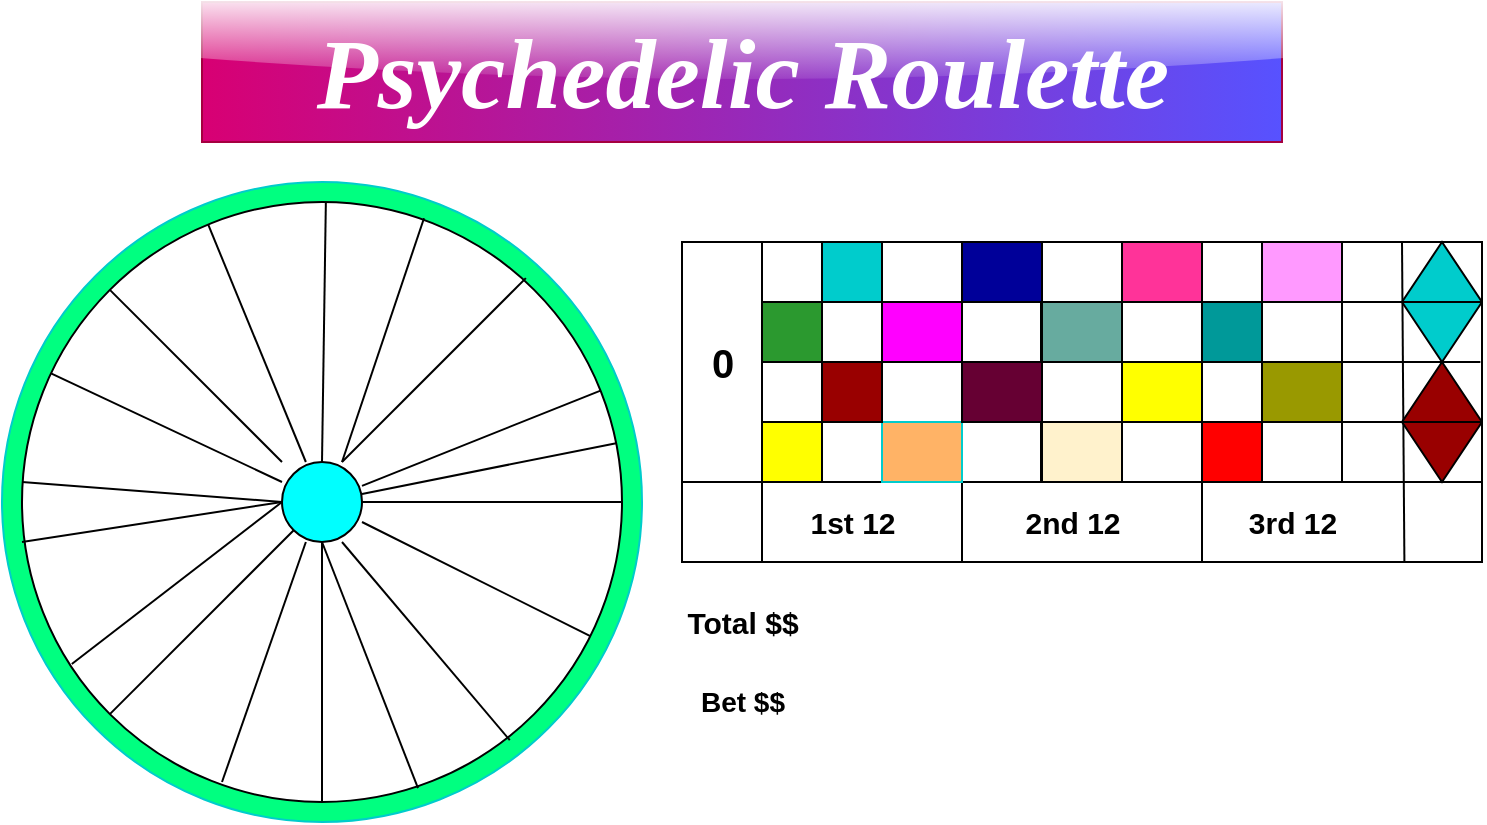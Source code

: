 <mxfile version="13.6.0" type="device"><diagram id="T4PmlgvzPi-wv-dJXNse" name="Page-1"><mxGraphModel dx="786" dy="771" grid="1" gridSize="10" guides="0" tooltips="1" connect="1" arrows="0" fold="1" page="1" pageScale="1" pageWidth="850" pageHeight="1100" math="0" shadow="0"><root><mxCell id="0"/><mxCell id="1" parent="0"/><mxCell id="gjBHHSIltC_H-LAi27om-77" value="" style="ellipse;whiteSpace=wrap;html=1;aspect=fixed;strokeColor=#00CCCC;fillColor=#00FF80;" vertex="1" parent="1"><mxGeometry x="20" y="130" width="320" height="320" as="geometry"/></mxCell><mxCell id="gjBHHSIltC_H-LAi27om-1" value="" style="ellipse;whiteSpace=wrap;html=1;aspect=fixed;" vertex="1" parent="1"><mxGeometry x="30" y="140" width="300" height="300" as="geometry"/></mxCell><mxCell id="gjBHHSIltC_H-LAi27om-2" value="&lt;span style=&quot;color: rgba(0 , 0 , 0 , 0) ; font-family: monospace ; font-size: 0px&quot;&gt;%3CmxGraphModel%3E%3Croot%3E%3CmxCell%20id%3D%220%22%2F%3E%3CmxCell%20id%3D%221%22%20parent%3D%220%22%2F%3E%3CmxCell%20id%3D%222%22%20value%3D%22%22%20style%3D%22endArrow%3Dnone%3Bhtml%3D1%3B%22%20edge%3D%221%22%20parent%3D%221%22%3E%3CmxGeometry%20width%3D%2250%22%20height%3D%2250%22%20relative%3D%221%22%20as%3D%22geometry%22%3E%3CmxPoint%20x%3D%22600%22%20y%3D%22320%22%20as%3D%22sourcePoint%22%2F%3E%3CmxPoint%20x%3D%22600%22%20y%3D%22160%22%20as%3D%22targetPoint%22%2F%3E%3C%2FmxGeometry%3E%3C%2FmxCell%3E%3C%2Froot%3E%3C%2FmxGraphModel%3E&lt;/span&gt;" style="rounded=0;whiteSpace=wrap;html=1;" vertex="1" parent="1"><mxGeometry x="360" y="160" width="400" height="160" as="geometry"/></mxCell><mxCell id="gjBHHSIltC_H-LAi27om-3" value="" style="endArrow=none;html=1;entryX=1;entryY=0.75;entryDx=0;entryDy=0;" edge="1" parent="1" target="gjBHHSIltC_H-LAi27om-2"><mxGeometry width="50" height="50" relative="1" as="geometry"><mxPoint x="360" y="280" as="sourcePoint"/><mxPoint x="710" y="280" as="targetPoint"/></mxGeometry></mxCell><mxCell id="gjBHHSIltC_H-LAi27om-4" value="" style="endArrow=none;html=1;" edge="1" parent="1"><mxGeometry width="50" height="50" relative="1" as="geometry"><mxPoint x="620" y="320" as="sourcePoint"/><mxPoint x="620" y="160" as="targetPoint"/></mxGeometry></mxCell><mxCell id="gjBHHSIltC_H-LAi27om-5" value="" style="endArrow=none;html=1;" edge="1" parent="1"><mxGeometry width="50" height="50" relative="1" as="geometry"><mxPoint x="500" y="320" as="sourcePoint"/><mxPoint x="500" y="160" as="targetPoint"/></mxGeometry></mxCell><mxCell id="gjBHHSIltC_H-LAi27om-6" value="" style="endArrow=none;html=1;" edge="1" parent="1"><mxGeometry width="50" height="50" relative="1" as="geometry"><mxPoint x="400" y="320" as="sourcePoint"/><mxPoint x="400" y="160" as="targetPoint"/></mxGeometry></mxCell><mxCell id="gjBHHSIltC_H-LAi27om-7" value="" style="endArrow=none;html=1;" edge="1" parent="1"><mxGeometry width="50" height="50" relative="1" as="geometry"><mxPoint x="690" y="280" as="sourcePoint"/><mxPoint x="690" y="160" as="targetPoint"/></mxGeometry></mxCell><mxCell id="gjBHHSIltC_H-LAi27om-18" value="" style="endArrow=none;html=1;" edge="1" parent="1"><mxGeometry width="50" height="50" relative="1" as="geometry"><mxPoint x="650" y="280" as="sourcePoint"/><mxPoint x="650" y="160" as="targetPoint"/></mxGeometry></mxCell><mxCell id="gjBHHSIltC_H-LAi27om-19" value="" style="endArrow=none;html=1;" edge="1" parent="1"><mxGeometry width="50" height="50" relative="1" as="geometry"><mxPoint x="580" y="280" as="sourcePoint"/><mxPoint x="580" y="160" as="targetPoint"/></mxGeometry></mxCell><mxCell id="gjBHHSIltC_H-LAi27om-20" value="" style="endArrow=none;html=1;" edge="1" parent="1"><mxGeometry width="50" height="50" relative="1" as="geometry"><mxPoint x="539.5" y="280" as="sourcePoint"/><mxPoint x="539.5" y="160" as="targetPoint"/></mxGeometry></mxCell><mxCell id="gjBHHSIltC_H-LAi27om-21" value="" style="endArrow=none;html=1;" edge="1" parent="1"><mxGeometry width="50" height="50" relative="1" as="geometry"><mxPoint x="430" y="280" as="sourcePoint"/><mxPoint x="430" y="160" as="targetPoint"/></mxGeometry></mxCell><mxCell id="gjBHHSIltC_H-LAi27om-22" value="" style="endArrow=none;html=1;" edge="1" parent="1"><mxGeometry width="50" height="50" relative="1" as="geometry"><mxPoint x="460" y="280" as="sourcePoint"/><mxPoint x="460" y="160" as="targetPoint"/></mxGeometry></mxCell><mxCell id="gjBHHSIltC_H-LAi27om-23" value="" style="endArrow=none;html=1;" edge="1" parent="1"><mxGeometry width="50" height="50" relative="1" as="geometry"><mxPoint x="400" y="250" as="sourcePoint"/><mxPoint x="720" y="250" as="targetPoint"/></mxGeometry></mxCell><mxCell id="gjBHHSIltC_H-LAi27om-24" value="" style="endArrow=none;html=1;" edge="1" parent="1"><mxGeometry width="50" height="50" relative="1" as="geometry"><mxPoint x="400" y="190" as="sourcePoint"/><mxPoint x="720" y="190" as="targetPoint"/></mxGeometry></mxCell><mxCell id="gjBHHSIltC_H-LAi27om-25" value="" style="endArrow=none;html=1;entryX=0.998;entryY=0.375;entryDx=0;entryDy=0;entryPerimeter=0;" edge="1" parent="1" target="gjBHHSIltC_H-LAi27om-2"><mxGeometry width="50" height="50" relative="1" as="geometry"><mxPoint x="400" y="220" as="sourcePoint"/><mxPoint x="720" y="220" as="targetPoint"/></mxGeometry></mxCell><mxCell id="gjBHHSIltC_H-LAi27om-26" value="" style="endArrow=none;html=1;exitX=0.903;exitY=1;exitDx=0;exitDy=0;exitPerimeter=0;" edge="1" parent="1" source="gjBHHSIltC_H-LAi27om-2"><mxGeometry width="50" height="50" relative="1" as="geometry"><mxPoint x="720" y="280" as="sourcePoint"/><mxPoint x="720" y="160" as="targetPoint"/></mxGeometry></mxCell><mxCell id="gjBHHSIltC_H-LAi27om-28" value="" style="endArrow=none;html=1;entryX=0;entryY=1;entryDx=0;entryDy=0;" edge="1" parent="1" source="gjBHHSIltC_H-LAi27om-1" target="gjBHHSIltC_H-LAi27om-27"><mxGeometry width="50" height="50" relative="1" as="geometry"><mxPoint x="110" y="360" as="sourcePoint"/><mxPoint x="160" y="310" as="targetPoint"/></mxGeometry></mxCell><mxCell id="gjBHHSIltC_H-LAi27om-29" value="" style="endArrow=none;html=1;entryX=0;entryY=1;entryDx=0;entryDy=0;exitX=0.083;exitY=0.77;exitDx=0;exitDy=0;exitPerimeter=0;" edge="1" parent="1" source="gjBHHSIltC_H-LAi27om-1"><mxGeometry width="50" height="50" relative="1" as="geometry"><mxPoint x="68.074" y="381.926" as="sourcePoint"/><mxPoint x="159.998" y="290.002" as="targetPoint"/></mxGeometry></mxCell><mxCell id="gjBHHSIltC_H-LAi27om-30" value="" style="endArrow=none;html=1;entryX=0;entryY=1;entryDx=0;entryDy=0;" edge="1" parent="1" source="gjBHHSIltC_H-LAi27om-1"><mxGeometry width="50" height="50" relative="1" as="geometry"><mxPoint x="48.07" y="320" as="sourcePoint"/><mxPoint x="159.998" y="280.002" as="targetPoint"/></mxGeometry></mxCell><mxCell id="gjBHHSIltC_H-LAi27om-31" value="" style="endArrow=none;html=1;entryX=0;entryY=1;entryDx=0;entryDy=0;" edge="1" parent="1"><mxGeometry width="50" height="50" relative="1" as="geometry"><mxPoint x="190.004" y="269.996" as="sourcePoint"/><mxPoint x="281.928" y="178.072" as="targetPoint"/></mxGeometry></mxCell><mxCell id="gjBHHSIltC_H-LAi27om-32" value="" style="endArrow=none;html=1;" edge="1" parent="1" target="gjBHHSIltC_H-LAi27om-1"><mxGeometry width="50" height="50" relative="1" as="geometry"><mxPoint x="200" y="300" as="sourcePoint"/><mxPoint x="291.928" y="218.072" as="targetPoint"/></mxGeometry></mxCell><mxCell id="gjBHHSIltC_H-LAi27om-33" value="" style="endArrow=none;html=1;entryX=0;entryY=1;entryDx=0;entryDy=0;exitX=0.5;exitY=0;exitDx=0;exitDy=0;" edge="1" parent="1" source="gjBHHSIltC_H-LAi27om-27"><mxGeometry width="50" height="50" relative="1" as="geometry"><mxPoint x="90.004" y="231.926" as="sourcePoint"/><mxPoint x="181.928" y="140.002" as="targetPoint"/></mxGeometry></mxCell><mxCell id="gjBHHSIltC_H-LAi27om-34" value="" style="endArrow=none;html=1;entryX=0;entryY=1;entryDx=0;entryDy=0;" edge="1" parent="1" source="gjBHHSIltC_H-LAi27om-1"><mxGeometry width="50" height="50" relative="1" as="geometry"><mxPoint x="90" y="180" as="sourcePoint"/><mxPoint x="171.928" y="270.002" as="targetPoint"/></mxGeometry></mxCell><mxCell id="gjBHHSIltC_H-LAi27om-35" value="" style="endArrow=none;html=1;entryX=0.813;entryY=0.897;entryDx=0;entryDy=0;entryPerimeter=0;" edge="1" parent="1" target="gjBHHSIltC_H-LAi27om-1"><mxGeometry width="50" height="50" relative="1" as="geometry"><mxPoint x="190" y="310" as="sourcePoint"/><mxPoint x="282" y="408.07" as="targetPoint"/></mxGeometry></mxCell><mxCell id="gjBHHSIltC_H-LAi27om-36" value="" style="endArrow=none;html=1;entryX=0;entryY=1;entryDx=0;entryDy=0;" edge="1" parent="1"><mxGeometry width="50" height="50" relative="1" as="geometry"><mxPoint x="130" y="430" as="sourcePoint"/><mxPoint x="171.928" y="310.002" as="targetPoint"/></mxGeometry></mxCell><mxCell id="gjBHHSIltC_H-LAi27om-37" value="" style="endArrow=none;html=1;" edge="1" parent="1"><mxGeometry width="50" height="50" relative="1" as="geometry"><mxPoint x="30" y="280" as="sourcePoint"/><mxPoint x="160" y="290" as="targetPoint"/></mxGeometry></mxCell><mxCell id="gjBHHSIltC_H-LAi27om-38" value="" style="endArrow=none;html=1;entryX=0.66;entryY=0.977;entryDx=0;entryDy=0;entryPerimeter=0;" edge="1" parent="1" target="gjBHHSIltC_H-LAi27om-1"><mxGeometry width="50" height="50" relative="1" as="geometry"><mxPoint x="180.004" y="309.996" as="sourcePoint"/><mxPoint x="250" y="428.07" as="targetPoint"/></mxGeometry></mxCell><mxCell id="gjBHHSIltC_H-LAi27om-39" value="" style="endArrow=none;html=1;" edge="1" parent="1" target="gjBHHSIltC_H-LAi27om-1"><mxGeometry width="50" height="50" relative="1" as="geometry"><mxPoint x="200.004" y="281.926" as="sourcePoint"/><mxPoint x="291.928" y="190.002" as="targetPoint"/></mxGeometry></mxCell><mxCell id="gjBHHSIltC_H-LAi27om-40" value="" style="endArrow=none;html=1;entryX=0.5;entryY=1;entryDx=0;entryDy=0;" edge="1" parent="1" target="gjBHHSIltC_H-LAi27om-27"><mxGeometry width="50" height="50" relative="1" as="geometry"><mxPoint x="180" y="440" as="sourcePoint"/><mxPoint x="211.928" y="330.002" as="targetPoint"/></mxGeometry></mxCell><mxCell id="gjBHHSIltC_H-LAi27om-41" value="" style="endArrow=none;html=1;" edge="1" parent="1" target="gjBHHSIltC_H-LAi27om-1"><mxGeometry width="50" height="50" relative="1" as="geometry"><mxPoint x="200.004" y="285.966" as="sourcePoint"/><mxPoint x="291.928" y="194.042" as="targetPoint"/></mxGeometry></mxCell><mxCell id="gjBHHSIltC_H-LAi27om-42" value="" style="endArrow=none;html=1;entryX=0.67;entryY=0.027;entryDx=0;entryDy=0;entryPerimeter=0;" edge="1" parent="1" target="gjBHHSIltC_H-LAi27om-1"><mxGeometry width="50" height="50" relative="1" as="geometry"><mxPoint x="190" y="270" as="sourcePoint"/><mxPoint x="230" y="160" as="targetPoint"/></mxGeometry></mxCell><mxCell id="gjBHHSIltC_H-LAi27om-43" value="1st 12" style="text;html=1;resizable=0;autosize=1;align=center;verticalAlign=middle;points=[];fillColor=none;strokeColor=none;rounded=0;fontStyle=1;fontSize=15;" vertex="1" parent="1"><mxGeometry x="415" y="290" width="60" height="20" as="geometry"/></mxCell><mxCell id="gjBHHSIltC_H-LAi27om-44" value="2nd 12" style="text;html=1;resizable=0;autosize=1;align=center;verticalAlign=middle;points=[];fillColor=none;strokeColor=none;rounded=0;fontStyle=1;fontSize=15;" vertex="1" parent="1"><mxGeometry x="525" y="290" width="60" height="20" as="geometry"/></mxCell><mxCell id="gjBHHSIltC_H-LAi27om-46" value="3rd 12" style="text;html=1;resizable=0;autosize=1;align=center;verticalAlign=middle;points=[];fillColor=none;strokeColor=none;rounded=0;fontStyle=1;fontSize=15;" vertex="1" parent="1"><mxGeometry x="635" y="290" width="60" height="20" as="geometry"/></mxCell><mxCell id="gjBHHSIltC_H-LAi27om-47" value="" style="shape=sortShape;perimeter=rhombusPerimeter;whiteSpace=wrap;html=1;fillColor=#00CCCC;" vertex="1" parent="1"><mxGeometry x="720" y="160" width="40" height="60" as="geometry"/></mxCell><mxCell id="gjBHHSIltC_H-LAi27om-49" value="" style="shape=sortShape;perimeter=rhombusPerimeter;whiteSpace=wrap;html=1;fillColor=#990000;" vertex="1" parent="1"><mxGeometry x="720" y="220" width="40" height="60" as="geometry"/></mxCell><mxCell id="gjBHHSIltC_H-LAi27om-50" value="" style="endArrow=none;html=1;" edge="1" parent="1" target="gjBHHSIltC_H-LAi27om-1"><mxGeometry width="50" height="50" relative="1" as="geometry"><mxPoint x="200" y="290" as="sourcePoint"/><mxPoint x="314.164" y="347.082" as="targetPoint"/></mxGeometry></mxCell><mxCell id="gjBHHSIltC_H-LAi27om-51" value="" style="endArrow=none;html=1;entryX=0;entryY=0.5;entryDx=0;entryDy=0;" edge="1" parent="1" target="gjBHHSIltC_H-LAi27om-27"><mxGeometry width="50" height="50" relative="1" as="geometry"><mxPoint x="30" y="310" as="sourcePoint"/><mxPoint x="160" y="310" as="targetPoint"/></mxGeometry></mxCell><mxCell id="gjBHHSIltC_H-LAi27om-52" value="" style="endArrow=none;html=1;exitX=0;exitY=0;exitDx=0;exitDy=0;" edge="1" parent="1" source="gjBHHSIltC_H-LAi27om-1"><mxGeometry width="50" height="50" relative="1" as="geometry"><mxPoint x="20" y="270" as="sourcePoint"/><mxPoint x="160" y="270" as="targetPoint"/></mxGeometry></mxCell><mxCell id="gjBHHSIltC_H-LAi27om-57" value="" style="rounded=0;whiteSpace=wrap;html=1;fillColor=#FFB366;strokeColor=#00CCCC;" vertex="1" parent="1"><mxGeometry x="460" y="250" width="40" height="30" as="geometry"/></mxCell><mxCell id="gjBHHSIltC_H-LAi27om-58" value="" style="rounded=0;whiteSpace=wrap;html=1;fillColor=#FFF2CC;" vertex="1" parent="1"><mxGeometry x="540" y="250" width="40" height="30" as="geometry"/></mxCell><mxCell id="gjBHHSIltC_H-LAi27om-59" value="" style="rounded=0;whiteSpace=wrap;html=1;fillColor=#67AB9F;" vertex="1" parent="1"><mxGeometry x="540" y="190" width="40" height="30" as="geometry"/></mxCell><mxCell id="gjBHHSIltC_H-LAi27om-60" value="" style="rounded=0;whiteSpace=wrap;html=1;fillColor=#FF00FF;" vertex="1" parent="1"><mxGeometry x="460" y="190" width="40" height="30" as="geometry"/></mxCell><mxCell id="gjBHHSIltC_H-LAi27om-61" value="" style="rounded=0;whiteSpace=wrap;html=1;fillColor=#660033;" vertex="1" parent="1"><mxGeometry x="500" y="220" width="40" height="30" as="geometry"/></mxCell><mxCell id="gjBHHSIltC_H-LAi27om-62" value="" style="rounded=0;whiteSpace=wrap;html=1;fillColor=#990000;" vertex="1" parent="1"><mxGeometry x="430" y="220" width="30" height="30" as="geometry"/></mxCell><mxCell id="gjBHHSIltC_H-LAi27om-63" value="" style="rounded=0;whiteSpace=wrap;html=1;fillColor=#00CCCC;" vertex="1" parent="1"><mxGeometry x="430" y="160" width="30" height="30" as="geometry"/></mxCell><mxCell id="gjBHHSIltC_H-LAi27om-64" value="" style="rounded=0;whiteSpace=wrap;html=1;fillColor=#000099;" vertex="1" parent="1"><mxGeometry x="500" y="160" width="40" height="30" as="geometry"/></mxCell><mxCell id="gjBHHSIltC_H-LAi27om-65" value="" style="rounded=0;whiteSpace=wrap;html=1;fillColor=#FF0000;" vertex="1" parent="1"><mxGeometry x="620" y="250" width="30" height="30" as="geometry"/></mxCell><mxCell id="gjBHHSIltC_H-LAi27om-66" value="" style="rounded=0;whiteSpace=wrap;html=1;fillColor=#FF3399;" vertex="1" parent="1"><mxGeometry x="580" y="160" width="40" height="30" as="geometry"/></mxCell><mxCell id="gjBHHSIltC_H-LAi27om-67" value="" style="rounded=0;whiteSpace=wrap;html=1;fillColor=#FFFF00;" vertex="1" parent="1"><mxGeometry x="580" y="220" width="40" height="30" as="geometry"/></mxCell><mxCell id="gjBHHSIltC_H-LAi27om-68" value="" style="rounded=0;whiteSpace=wrap;html=1;fillColor=#FF99FF;" vertex="1" parent="1"><mxGeometry x="650" y="160" width="40" height="30" as="geometry"/></mxCell><mxCell id="gjBHHSIltC_H-LAi27om-69" value="" style="rounded=0;whiteSpace=wrap;html=1;fillColor=#999900;" vertex="1" parent="1"><mxGeometry x="650" y="220" width="40" height="30" as="geometry"/></mxCell><mxCell id="gjBHHSIltC_H-LAi27om-70" value="" style="rounded=0;whiteSpace=wrap;html=1;fillColor=#009999;direction=south;" vertex="1" parent="1"><mxGeometry x="620" y="190" width="30" height="30" as="geometry"/></mxCell><mxCell id="gjBHHSIltC_H-LAi27om-72" value="" style="rounded=0;whiteSpace=wrap;html=1;fillColor=#FFFF00;" vertex="1" parent="1"><mxGeometry x="400" y="250" width="30" height="30" as="geometry"/></mxCell><mxCell id="gjBHHSIltC_H-LAi27om-74" value="" style="rounded=0;whiteSpace=wrap;html=1;fillColor=#2B992F;" vertex="1" parent="1"><mxGeometry x="400" y="190" width="30" height="30" as="geometry"/></mxCell><mxCell id="gjBHHSIltC_H-LAi27om-76" value="0" style="text;html=1;resizable=0;autosize=1;align=center;verticalAlign=middle;points=[];fillColor=none;strokeColor=none;rounded=0;fontStyle=1;fontSize=20;" vertex="1" parent="1"><mxGeometry x="365" y="205" width="30" height="30" as="geometry"/></mxCell><mxCell id="gjBHHSIltC_H-LAi27om-27" value="" style="ellipse;whiteSpace=wrap;html=1;aspect=fixed;fillColor=#00FFFF;" vertex="1" parent="1"><mxGeometry x="160" y="270" width="40" height="40" as="geometry"/></mxCell><mxCell id="gjBHHSIltC_H-LAi27om-78" value="&lt;b&gt;&lt;font style=&quot;font-size: 15px&quot;&gt;Total $$&lt;/font&gt;&lt;/b&gt;" style="text;html=1;resizable=0;autosize=1;align=center;verticalAlign=middle;points=[];fillColor=none;strokeColor=none;rounded=0;" vertex="1" parent="1"><mxGeometry x="355" y="340" width="70" height="20" as="geometry"/></mxCell><mxCell id="gjBHHSIltC_H-LAi27om-79" value="Bet $$&lt;br style=&quot;font-size: 14px;&quot;&gt;" style="text;html=1;resizable=0;autosize=1;align=center;verticalAlign=middle;points=[];fillColor=none;strokeColor=none;rounded=0;fontStyle=1;fontSize=14;" vertex="1" parent="1"><mxGeometry x="360" y="380" width="60" height="20" as="geometry"/></mxCell><mxCell id="gjBHHSIltC_H-LAi27om-80" value="Psychedelic Roulette" style="text;html=1;resizable=0;autosize=1;align=center;verticalAlign=middle;points=[];fillColor=#d80073;strokeColor=#A50040;rounded=0;fontSize=50;fontStyle=3;fontFamily=Tahoma;fontColor=#ffffff;glass=1;gradientColor=#5752FF;gradientDirection=east;" vertex="1" parent="1"><mxGeometry x="120" y="40" width="540" height="70" as="geometry"/></mxCell></root></mxGraphModel></diagram></mxfile>